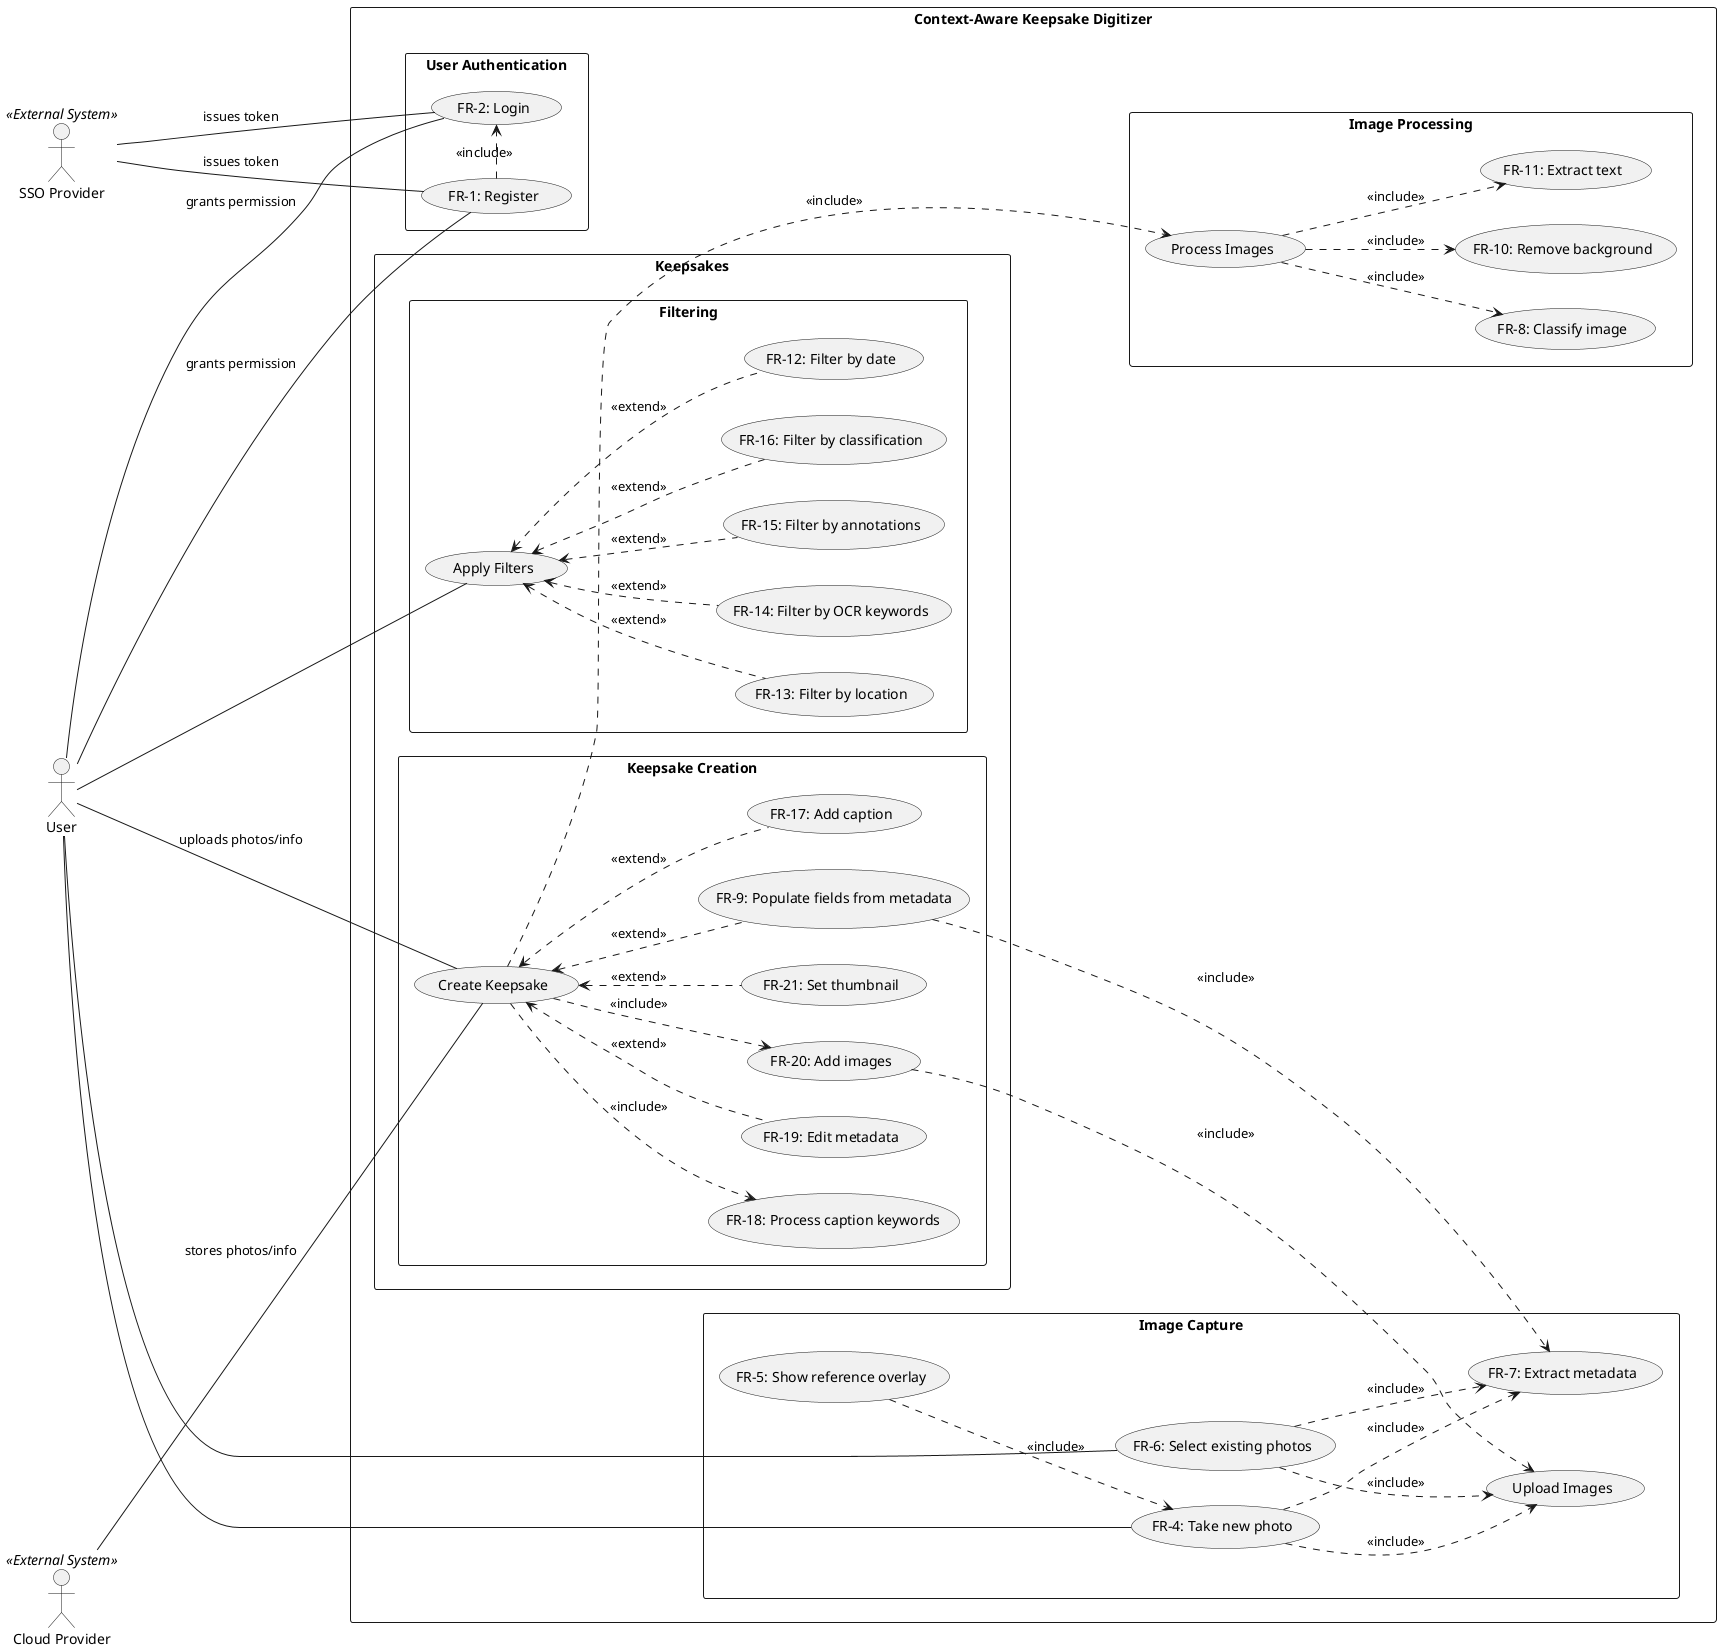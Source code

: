 ' NOTE: we may need to split this into separate diagrams where possible...
' it's going to be huge

@startuml Use Case
left to right direction
skinparam packageStyle rectangle

' Actors
actor User
actor "Cloud Provider" as Cloud << External System >>
actor "SSO Provider" as SSO << External System >>

' Packages/Use Cases
rectangle "Context-Aware Keepsake Digitizer" {

    package "User Authentication" {
        usecase "FR-1: Register" as FR1
        usecase "FR-2: Login" as FR2
    }

    package "Image Capture" {
        usecase "Upload Images"
        usecase "FR-4: Take new photo" as FR4
        usecase "FR-5: Show reference overlay" as FR5
        usecase "FR-6: Select existing photos" as FR6
        usecase "FR-7: Extract metadata" as FR7
    }

    package "Image Processing" {
        usecase "Process Images"
        usecase "FR-8: Classify image" as FR8
        usecase "FR-10: Remove background" as FR10
        usecase "FR-11: Extract text" as FR11
    }
 
    package "Keepsakes" {
        package "Filtering" {
            usecase "Apply Filters" as Filter  
            usecase "FR-12: Filter by date" as FR12
            usecase "FR-13: Filter by location" as FR13
            usecase "FR-14: Filter by OCR keywords" as FR14
            usecase "FR-15: Filter by annotations" as FR15
            usecase "FR-16: Filter by classification" as FR16
        }
        package "Keepsake Creation" {
            usecase "Create Keepsake" 
            usecase "FR-9: Populate fields from metadata" as FR9
            usecase "FR-17: Add caption" as FR17
            usecase "FR-18: Process caption keywords" as FR18
            usecase "FR-19: Edit metadata" as FR19
            usecase "FR-20: Add images" as FR20
            usecase "FR-21: Set thumbnail" as FR21
        }
    ' package "Bulk Creation" {
    '   usecase "FR-22: Group images into keepsakes" as FR22
    '   usecase "FR-23: Set captions and metadata" as FR23
    '   usecase "FR-24: Add to collection" as FR24
    ' }
    ' package "Viewing" {
    '   usecase "FR-25: View title" as FR25
    '   usecase "FR-26: View description" as FR26
    '   usecase "FR-27: View metadata" as FR27
    '   usecase "FR-28: View photos in carousel" as FR28
    ' }
    ' package "Editing" {
    '   usecase "FR-29: Modify title" as FR29
    '   usecase "FR-30: Modify description" as FR30
    '   usecase "FR-31: Modify images" as FR31
    '   usecase "FR-32: Change thumbnail" as FR32
    '   usecase "FR-33: Modify metadata" as FR33
    ' }
    ' package "Deletion" {
    '   usecase "FR-34: Delete keepsake" as FR34
    ' }
  }

  '   package "Collections" {
  '     package "Manual Creation" {
  '       usecase "FR-35: Create new collection" as FR35
  '       usecase "FR-36: Require title" as FR36
  '       usecase "FR-37: Add caption" as FR37
  '     }
  '     package "Automated Creation" {
  '       usecase "FR-38: Recommend collections" as FR38
  '       usecase "FR-39: Notify recommendations" as FR39
  '       usecase "FR-40: Accept/reject recommendations" as FR40
  '     }
  '     package "Editing" {
  '       usecase "FR-41: Add keepsakes" as FR41
  '       usecase "FR-42: Remove keepsakes" as FR42
  '       usecase "FR-43: Modify title" as FR43
  '       usecase "FR-44: Modify caption" as FR44
  '       usecase "FR-45: Modify metadata" as FR45
  '     }
  '     package "Deletion" {
  '       usecase "FR-46: Delete collection" as FR46
  '     }
  '     package "Metadata Management" {
  '       usecase "FR-47: Auto-derive date" as FR47
  '       usecase "FR-48: Auto-derive location" as FR48
  '       usecase "FR-49: Modify location" as FR49
  '       usecase "FR-50: Modify time/date" as FR50
  '       usecase "FR-51: Modify metadata" as FR51
  '     }
  '   }

  '   package "Visualization" {
  '     package "Map Features" {
  '       usecase "FR-52: Show collections on map" as FR52
  '       usecase "FR-53: Click markers to view" as FR53
  '     }
  '     package "Content Generation" {
  '       usecase "FR-54: Generate collages" as FR54
  '     }
  '   }

  '   package "Integrations" {
  '     package "Sharing" {
  '       usecase "FR-55: Share keepsakes" as FR55
  '       usecase "FR-56: Share collages" as FR56
  '     }
  '     package "Notifications" {
  '       usecase "FR-57: Special day reminders" as FR57
  '     }
  '   }
}

' User interactions
User --- (FR1) : grants permission
User --- (FR2) : grants permission 
User --- (FR4)
User --- (FR6)
User --- (Filter)
User --- (Create Keepsake) : uploads photos/info

' SSO interactions
SSO --- (FR1) : issues token
SSO --- (FR2) : issues token
(FR1) .> (FR2) : <<include>>

' Cloud interactions
Cloud --- (Create Keepsake) : stores photos/info

' Image Capture
(FR5) .-> (FR4) : <<include>>
(FR4) .-> (FR7) : <<include>>
(FR6) .-> (FR7) : <<include>>
(FR4) .-> (Upload Images) : <<include>>
(FR6) .-> (Upload Images) : <<include>>

' Image Processing
(Process Images) .-> (FR8) : <<include>>
(Process Images) .-> (FR10) : <<include>>
(Process Images) .-> (FR11) : <<include>>

' Keepsake Filters
(Filter) <-. (FR12) : <<extend>>
(Filter) <-. (FR13) : <<extend>>
(Filter) <-. (FR14) : <<extend>>
(Filter) <-. (FR15) : <<extend>>
(Filter) <-. (FR16) : <<extend>>

' Create Keepsake
(Create Keepsake) <-. (FR17) : <<extend>>
(Create Keepsake) <-. (FR19) : <<extend>>
(Create Keepsake) .-> (FR20) : <<include>>
(Create Keepsake) <-. (FR21) : <<extend>>
(Create Keepsake) <-. (FR9) : <<extend>>
(Create Keepsake) .-> (FR18) : <<include>>

' Inter-package interactions 
' NOTE: the more dashes, the longer the arrow 
' (gives some visual separation)
(Create Keepsake) .--> (Process Images) : <<include>>
(FR20) .--> (Upload Images) : <<include>>
(FR9) .--> (FR7) : <<include>>

@enduml
